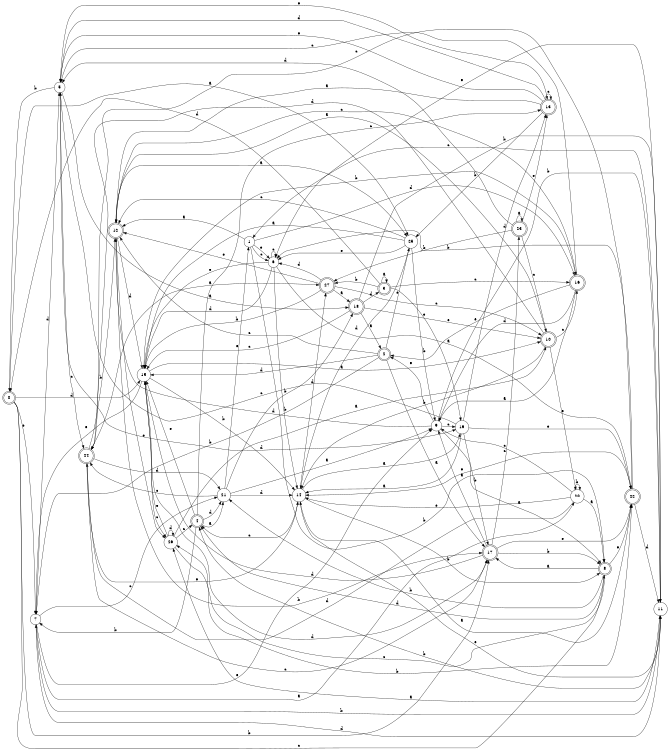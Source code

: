 digraph n23_6 {
__start0 [label="" shape="none"];

rankdir=LR;
size="8,5";

s0 [style="rounded,filled", color="black", fillcolor="white" shape="doublecircle", label="0"];
s1 [style="filled", color="black", fillcolor="white" shape="circle", label="1"];
s2 [style="rounded,filled", color="black", fillcolor="white" shape="doublecircle", label="2"];
s3 [style="rounded,filled", color="black", fillcolor="white" shape="doublecircle", label="3"];
s4 [style="rounded,filled", color="black", fillcolor="white" shape="doublecircle", label="4"];
s5 [style="filled", color="black", fillcolor="white" shape="circle", label="5"];
s6 [style="filled", color="black", fillcolor="white" shape="circle", label="6"];
s7 [style="filled", color="black", fillcolor="white" shape="circle", label="7"];
s8 [style="rounded,filled", color="black", fillcolor="white" shape="doublecircle", label="8"];
s9 [style="filled", color="black", fillcolor="white" shape="circle", label="9"];
s10 [style="rounded,filled", color="black", fillcolor="white" shape="doublecircle", label="10"];
s11 [style="filled", color="black", fillcolor="white" shape="circle", label="11"];
s12 [style="rounded,filled", color="black", fillcolor="white" shape="doublecircle", label="12"];
s13 [style="rounded,filled", color="black", fillcolor="white" shape="doublecircle", label="13"];
s14 [style="filled", color="black", fillcolor="white" shape="circle", label="14"];
s15 [style="filled", color="black", fillcolor="white" shape="circle", label="15"];
s16 [style="rounded,filled", color="black", fillcolor="white" shape="doublecircle", label="16"];
s17 [style="rounded,filled", color="black", fillcolor="white" shape="doublecircle", label="17"];
s18 [style="rounded,filled", color="black", fillcolor="white" shape="doublecircle", label="18"];
s19 [style="filled", color="black", fillcolor="white" shape="circle", label="19"];
s20 [style="filled", color="black", fillcolor="white" shape="circle", label="20"];
s21 [style="filled", color="black", fillcolor="white" shape="circle", label="21"];
s22 [style="rounded,filled", color="black", fillcolor="white" shape="doublecircle", label="22"];
s23 [style="rounded,filled", color="black", fillcolor="white" shape="doublecircle", label="23"];
s24 [style="rounded,filled", color="black", fillcolor="white" shape="doublecircle", label="24"];
s25 [style="filled", color="black", fillcolor="white" shape="circle", label="25"];
s26 [style="filled", color="black", fillcolor="white" shape="circle", label="26"];
s27 [style="rounded,filled", color="black", fillcolor="white" shape="doublecircle", label="27"];
s0 -> s25 [label="a"];
s0 -> s17 [label="b"];
s0 -> s8 [label="c"];
s0 -> s15 [label="d"];
s0 -> s7 [label="e"];
s1 -> s12 [label="a"];
s1 -> s8 [label="b"];
s1 -> s6 [label="c"];
s1 -> s16 [label="d"];
s1 -> s6 [label="e"];
s2 -> s17 [label="a"];
s2 -> s7 [label="b"];
s2 -> s12 [label="c"];
s2 -> s15 [label="d"];
s2 -> s25 [label="e"];
s3 -> s3 [label="a"];
s3 -> s27 [label="b"];
s3 -> s16 [label="c"];
s3 -> s0 [label="d"];
s3 -> s19 [label="e"];
s4 -> s21 [label="a"];
s4 -> s7 [label="b"];
s4 -> s13 [label="c"];
s4 -> s21 [label="d"];
s4 -> s15 [label="e"];
s5 -> s18 [label="a"];
s5 -> s0 [label="b"];
s5 -> s24 [label="c"];
s5 -> s19 [label="d"];
s5 -> s13 [label="e"];
s6 -> s22 [label="a"];
s6 -> s14 [label="b"];
s6 -> s6 [label="c"];
s6 -> s15 [label="d"];
s6 -> s15 [label="e"];
s7 -> s20 [label="a"];
s7 -> s11 [label="b"];
s7 -> s21 [label="c"];
s7 -> s5 [label="d"];
s7 -> s9 [label="e"];
s8 -> s17 [label="a"];
s8 -> s21 [label="b"];
s8 -> s26 [label="c"];
s8 -> s4 [label="d"];
s8 -> s22 [label="e"];
s9 -> s8 [label="a"];
s9 -> s11 [label="b"];
s9 -> s19 [label="c"];
s9 -> s12 [label="d"];
s9 -> s2 [label="e"];
s10 -> s12 [label="a"];
s10 -> s14 [label="b"];
s10 -> s16 [label="c"];
s10 -> s24 [label="d"];
s10 -> s20 [label="e"];
s11 -> s26 [label="a"];
s11 -> s4 [label="b"];
s11 -> s1 [label="c"];
s11 -> s7 [label="d"];
s11 -> s6 [label="e"];
s12 -> s25 [label="a"];
s12 -> s17 [label="b"];
s12 -> s16 [label="c"];
s12 -> s15 [label="d"];
s12 -> s26 [label="e"];
s13 -> s12 [label="a"];
s13 -> s25 [label="b"];
s13 -> s13 [label="c"];
s13 -> s5 [label="d"];
s13 -> s5 [label="e"];
s14 -> s19 [label="a"];
s14 -> s8 [label="b"];
s14 -> s4 [label="c"];
s14 -> s27 [label="d"];
s14 -> s11 [label="e"];
s15 -> s10 [label="a"];
s15 -> s14 [label="b"];
s15 -> s26 [label="c"];
s15 -> s17 [label="d"];
s15 -> s7 [label="e"];
s16 -> s9 [label="a"];
s16 -> s15 [label="b"];
s16 -> s5 [label="c"];
s16 -> s9 [label="d"];
s16 -> s2 [label="e"];
s17 -> s9 [label="a"];
s17 -> s8 [label="b"];
s17 -> s23 [label="c"];
s17 -> s15 [label="d"];
s17 -> s22 [label="e"];
s18 -> s2 [label="a"];
s18 -> s11 [label="b"];
s18 -> s15 [label="c"];
s18 -> s3 [label="d"];
s18 -> s10 [label="e"];
s19 -> s14 [label="a"];
s19 -> s17 [label="b"];
s19 -> s5 [label="c"];
s19 -> s13 [label="d"];
s19 -> s22 [label="e"];
s20 -> s8 [label="a"];
s20 -> s20 [label="b"];
s20 -> s9 [label="c"];
s20 -> s24 [label="d"];
s20 -> s14 [label="e"];
s21 -> s9 [label="a"];
s21 -> s18 [label="b"];
s21 -> s24 [label="c"];
s21 -> s14 [label="d"];
s21 -> s1 [label="e"];
s22 -> s14 [label="a"];
s22 -> s6 [label="b"];
s22 -> s24 [label="c"];
s22 -> s11 [label="d"];
s22 -> s14 [label="e"];
s23 -> s23 [label="a"];
s23 -> s27 [label="b"];
s23 -> s10 [label="c"];
s23 -> s5 [label="d"];
s23 -> s13 [label="e"];
s24 -> s27 [label="a"];
s24 -> s12 [label="b"];
s24 -> s17 [label="c"];
s24 -> s21 [label="d"];
s24 -> s14 [label="e"];
s25 -> s15 [label="a"];
s25 -> s9 [label="b"];
s25 -> s12 [label="c"];
s25 -> s14 [label="d"];
s25 -> s6 [label="e"];
s26 -> s10 [label="a"];
s26 -> s22 [label="b"];
s26 -> s4 [label="c"];
s26 -> s26 [label="d"];
s26 -> s15 [label="e"];
s27 -> s18 [label="a"];
s27 -> s15 [label="b"];
s27 -> s10 [label="c"];
s27 -> s6 [label="d"];
s27 -> s12 [label="e"];

}